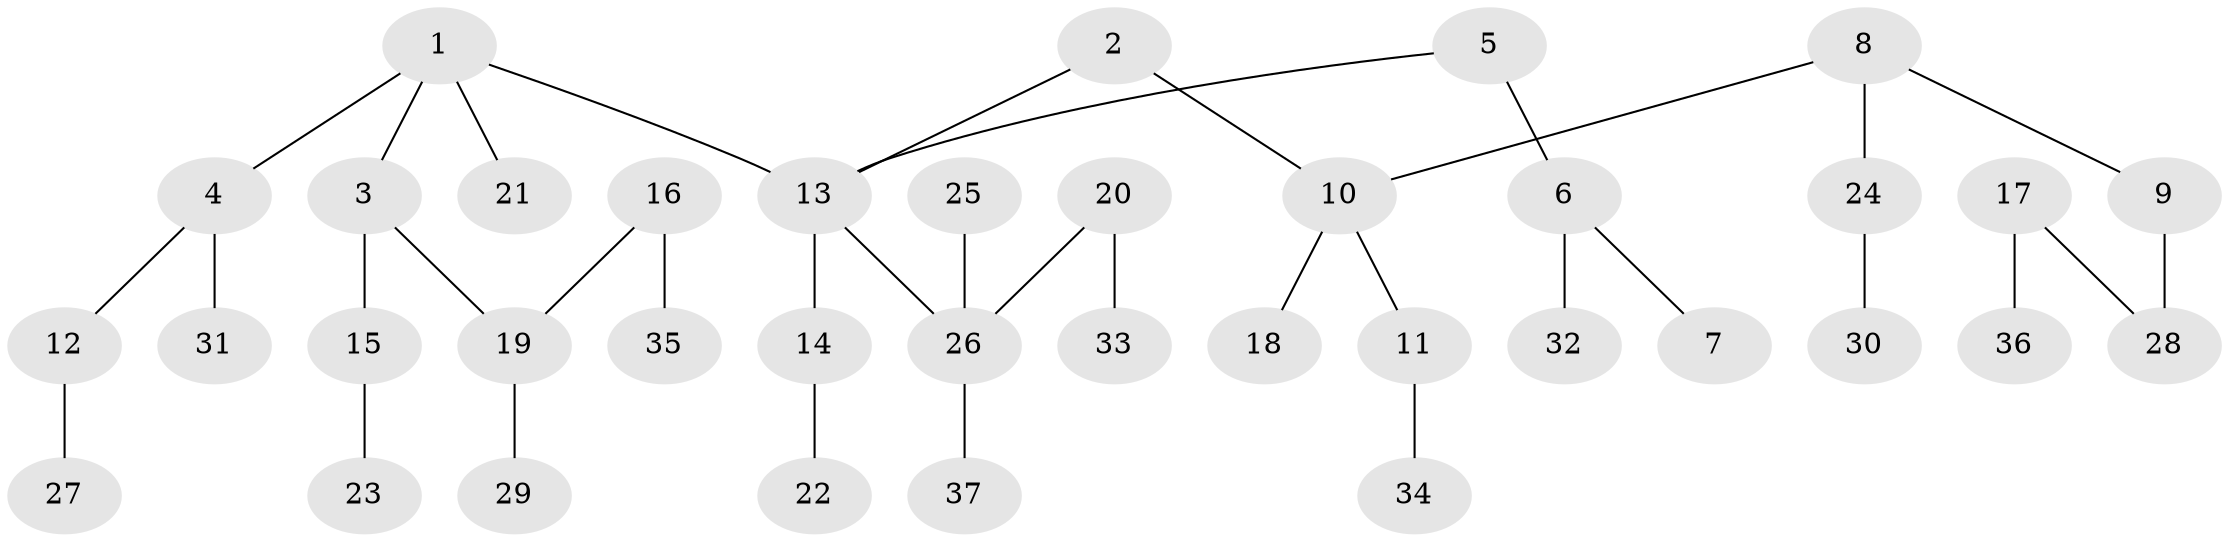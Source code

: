 // original degree distribution, {5: 0.05, 6: 0.016666666666666666, 1: 0.4166666666666667, 4: 0.03333333333333333, 2: 0.38333333333333336, 3: 0.1}
// Generated by graph-tools (version 1.1) at 2025/37/03/04/25 23:37:21]
// undirected, 37 vertices, 36 edges
graph export_dot {
  node [color=gray90,style=filled];
  1;
  2;
  3;
  4;
  5;
  6;
  7;
  8;
  9;
  10;
  11;
  12;
  13;
  14;
  15;
  16;
  17;
  18;
  19;
  20;
  21;
  22;
  23;
  24;
  25;
  26;
  27;
  28;
  29;
  30;
  31;
  32;
  33;
  34;
  35;
  36;
  37;
  1 -- 3 [weight=1.0];
  1 -- 4 [weight=1.0];
  1 -- 13 [weight=1.0];
  1 -- 21 [weight=1.0];
  2 -- 10 [weight=1.0];
  2 -- 13 [weight=1.0];
  3 -- 15 [weight=1.0];
  3 -- 19 [weight=1.0];
  4 -- 12 [weight=1.0];
  4 -- 31 [weight=1.0];
  5 -- 6 [weight=1.0];
  5 -- 13 [weight=1.0];
  6 -- 7 [weight=1.0];
  6 -- 32 [weight=1.0];
  8 -- 9 [weight=1.0];
  8 -- 10 [weight=1.0];
  8 -- 24 [weight=1.0];
  9 -- 28 [weight=1.0];
  10 -- 11 [weight=1.0];
  10 -- 18 [weight=1.0];
  11 -- 34 [weight=1.0];
  12 -- 27 [weight=1.0];
  13 -- 14 [weight=1.0];
  13 -- 26 [weight=1.0];
  14 -- 22 [weight=1.0];
  15 -- 23 [weight=1.0];
  16 -- 19 [weight=1.0];
  16 -- 35 [weight=1.0];
  17 -- 28 [weight=1.0];
  17 -- 36 [weight=1.0];
  19 -- 29 [weight=1.0];
  20 -- 26 [weight=1.0];
  20 -- 33 [weight=1.0];
  24 -- 30 [weight=1.0];
  25 -- 26 [weight=1.0];
  26 -- 37 [weight=1.0];
}
